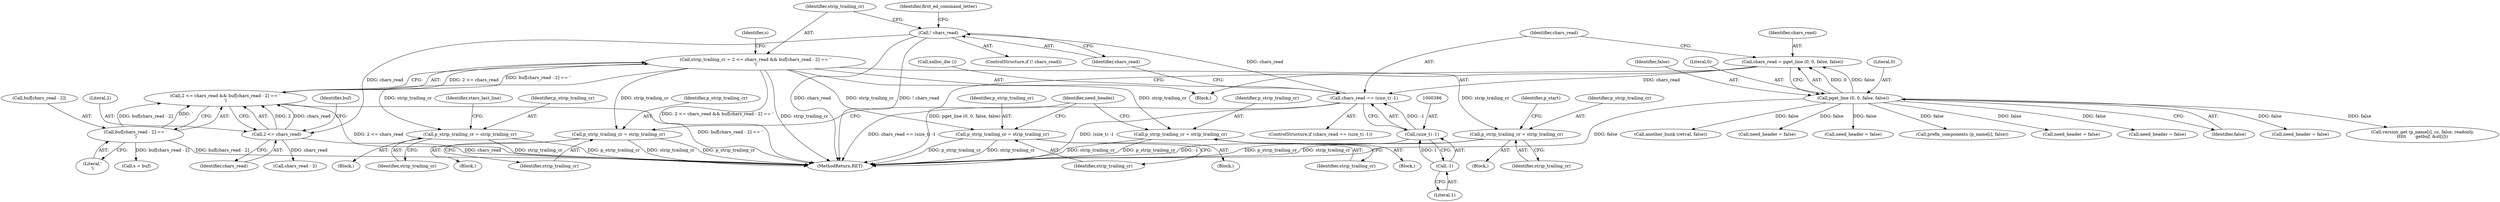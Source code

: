 digraph "0_savannah_f290f48a621867084884bfff87f8093c15195e6a@API" {
"1000424" [label="(Call,strip_trailing_cr = 2 <= chars_read && buf[chars_read - 2] == '\r')"];
"1000426" [label="(Call,2 <= chars_read && buf[chars_read - 2] == '\r')"];
"1000427" [label="(Call,2 <= chars_read)"];
"1000391" [label="(Call,! chars_read)"];
"1000383" [label="(Call,chars_read == (size_t) -1)"];
"1000375" [label="(Call,chars_read = pget_line (0, 0, false, false))"];
"1000377" [label="(Call,pget_line (0, 0, false, false))"];
"1000385" [label="(Call,(size_t) -1)"];
"1000387" [label="(Call,-1)"];
"1000430" [label="(Call,buf[chars_read - 2] == '\r')"];
"1000575" [label="(Call,p_strip_trailing_cr = strip_trailing_cr)"];
"1000634" [label="(Call,p_strip_trailing_cr = strip_trailing_cr)"];
"1000660" [label="(Call,p_strip_trailing_cr = strip_trailing_cr)"];
"1001204" [label="(Call,p_strip_trailing_cr = strip_trailing_cr)"];
"1001496" [label="(Call,p_strip_trailing_cr = strip_trailing_cr)"];
"1001205" [label="(Identifier,p_strip_trailing_cr)"];
"1000392" [label="(Identifier,chars_read)"];
"1000377" [label="(Call,pget_line (0, 0, false, false))"];
"1000424" [label="(Call,strip_trailing_cr = 2 <= chars_read && buf[chars_read - 2] == '\r')"];
"1000382" [label="(ControlStructure,if (chars_read == (size_t) -1))"];
"1002018" [label="(Call,prefix_components (p_name[i], false))"];
"1000662" [label="(Identifier,strip_trailing_cr)"];
"1000661" [label="(Identifier,p_strip_trailing_cr)"];
"1001206" [label="(Identifier,strip_trailing_cr)"];
"1001500" [label="(Identifier,p_start)"];
"1000604" [label="(Call,need_header = false)"];
"1000431" [label="(Call,buf[chars_read - 2])"];
"1000636" [label="(Identifier,strip_trailing_cr)"];
"1001181" [label="(Call,need_header = false)"];
"1000387" [label="(Call,-1)"];
"1001497" [label="(Identifier,p_strip_trailing_cr)"];
"1000384" [label="(Identifier,chars_read)"];
"1000425" [label="(Identifier,strip_trailing_cr)"];
"1000426" [label="(Call,2 <= chars_read && buf[chars_read - 2] == '\r')"];
"1000346" [label="(Block,)"];
"1000388" [label="(Literal,1)"];
"1000562" [label="(Block,)"];
"1000427" [label="(Call,2 <= chars_read)"];
"1002173" [label="(MethodReturn,RET)"];
"1000381" [label="(Identifier,false)"];
"1000657" [label="(Call,need_header = false)"];
"1001458" [label="(Block,)"];
"1000379" [label="(Literal,0)"];
"1000433" [label="(Call,chars_read - 2)"];
"1000383" [label="(Call,chars_read == (size_t) -1)"];
"1001498" [label="(Identifier,strip_trailing_cr)"];
"1000660" [label="(Call,p_strip_trailing_cr = strip_trailing_cr)"];
"1000436" [label="(Literal,'\r')"];
"1001899" [label="(Call,version_get (p_name[i], cs, false, readonly,\n\t\t\t\t\t       getbuf, &st[i]))"];
"1000429" [label="(Identifier,chars_read)"];
"1000380" [label="(Identifier,false)"];
"1001158" [label="(Block,)"];
"1000575" [label="(Call,p_strip_trailing_cr = strip_trailing_cr)"];
"1000378" [label="(Literal,0)"];
"1000428" [label="(Literal,2)"];
"1000438" [label="(Call,s = buf)"];
"1000635" [label="(Identifier,p_strip_trailing_cr)"];
"1000634" [label="(Call,p_strip_trailing_cr = strip_trailing_cr)"];
"1000432" [label="(Identifier,buf)"];
"1001536" [label="(Call,another_hunk (retval, false))"];
"1000375" [label="(Call,chars_read = pget_line (0, 0, false, false))"];
"1001208" [label="(Identifier,need_header)"];
"1000390" [label="(ControlStructure,if (! chars_read))"];
"1000852" [label="(Call,need_header = false)"];
"1001204" [label="(Call,p_strip_trailing_cr = strip_trailing_cr)"];
"1000385" [label="(Call,(size_t) -1)"];
"1000631" [label="(Call,need_header = false)"];
"1000643" [label="(Block,)"];
"1000613" [label="(Block,)"];
"1000581" [label="(Identifier,stars_last_line)"];
"1000376" [label="(Identifier,chars_read)"];
"1000389" [label="(Call,xalloc_die ())"];
"1000439" [label="(Identifier,s)"];
"1000576" [label="(Identifier,p_strip_trailing_cr)"];
"1000391" [label="(Call,! chars_read)"];
"1001496" [label="(Call,p_strip_trailing_cr = strip_trailing_cr)"];
"1000395" [label="(Identifier,first_ed_command_letter)"];
"1000577" [label="(Identifier,strip_trailing_cr)"];
"1000430" [label="(Call,buf[chars_read - 2] == '\r')"];
"1000424" -> "1000346"  [label="AST: "];
"1000424" -> "1000426"  [label="CFG: "];
"1000425" -> "1000424"  [label="AST: "];
"1000426" -> "1000424"  [label="AST: "];
"1000439" -> "1000424"  [label="CFG: "];
"1000424" -> "1002173"  [label="DDG: 2 <= chars_read && buf[chars_read - 2] == '\r'"];
"1000424" -> "1002173"  [label="DDG: strip_trailing_cr"];
"1000426" -> "1000424"  [label="DDG: 2 <= chars_read"];
"1000426" -> "1000424"  [label="DDG: buf[chars_read - 2] == '\r'"];
"1000424" -> "1000575"  [label="DDG: strip_trailing_cr"];
"1000424" -> "1000634"  [label="DDG: strip_trailing_cr"];
"1000424" -> "1000660"  [label="DDG: strip_trailing_cr"];
"1000424" -> "1001204"  [label="DDG: strip_trailing_cr"];
"1000424" -> "1001496"  [label="DDG: strip_trailing_cr"];
"1000426" -> "1000427"  [label="CFG: "];
"1000426" -> "1000430"  [label="CFG: "];
"1000427" -> "1000426"  [label="AST: "];
"1000430" -> "1000426"  [label="AST: "];
"1000426" -> "1002173"  [label="DDG: 2 <= chars_read"];
"1000426" -> "1002173"  [label="DDG: buf[chars_read - 2] == '\r'"];
"1000427" -> "1000426"  [label="DDG: 2"];
"1000427" -> "1000426"  [label="DDG: chars_read"];
"1000430" -> "1000426"  [label="DDG: buf[chars_read - 2]"];
"1000430" -> "1000426"  [label="DDG: '\r'"];
"1000427" -> "1000429"  [label="CFG: "];
"1000428" -> "1000427"  [label="AST: "];
"1000429" -> "1000427"  [label="AST: "];
"1000432" -> "1000427"  [label="CFG: "];
"1000427" -> "1002173"  [label="DDG: chars_read"];
"1000391" -> "1000427"  [label="DDG: chars_read"];
"1000427" -> "1000433"  [label="DDG: chars_read"];
"1000391" -> "1000390"  [label="AST: "];
"1000391" -> "1000392"  [label="CFG: "];
"1000392" -> "1000391"  [label="AST: "];
"1000395" -> "1000391"  [label="CFG: "];
"1000425" -> "1000391"  [label="CFG: "];
"1000391" -> "1002173"  [label="DDG: chars_read"];
"1000391" -> "1002173"  [label="DDG: ! chars_read"];
"1000383" -> "1000391"  [label="DDG: chars_read"];
"1000383" -> "1000382"  [label="AST: "];
"1000383" -> "1000385"  [label="CFG: "];
"1000384" -> "1000383"  [label="AST: "];
"1000385" -> "1000383"  [label="AST: "];
"1000389" -> "1000383"  [label="CFG: "];
"1000392" -> "1000383"  [label="CFG: "];
"1000383" -> "1002173"  [label="DDG: chars_read == (size_t) -1"];
"1000383" -> "1002173"  [label="DDG: (size_t) -1"];
"1000375" -> "1000383"  [label="DDG: chars_read"];
"1000385" -> "1000383"  [label="DDG: -1"];
"1000375" -> "1000346"  [label="AST: "];
"1000375" -> "1000377"  [label="CFG: "];
"1000376" -> "1000375"  [label="AST: "];
"1000377" -> "1000375"  [label="AST: "];
"1000384" -> "1000375"  [label="CFG: "];
"1000375" -> "1002173"  [label="DDG: pget_line (0, 0, false, false)"];
"1000377" -> "1000375"  [label="DDG: 0"];
"1000377" -> "1000375"  [label="DDG: false"];
"1000377" -> "1000381"  [label="CFG: "];
"1000378" -> "1000377"  [label="AST: "];
"1000379" -> "1000377"  [label="AST: "];
"1000380" -> "1000377"  [label="AST: "];
"1000381" -> "1000377"  [label="AST: "];
"1000377" -> "1002173"  [label="DDG: false"];
"1000377" -> "1000604"  [label="DDG: false"];
"1000377" -> "1000631"  [label="DDG: false"];
"1000377" -> "1000657"  [label="DDG: false"];
"1000377" -> "1000852"  [label="DDG: false"];
"1000377" -> "1001181"  [label="DDG: false"];
"1000377" -> "1001536"  [label="DDG: false"];
"1000377" -> "1001899"  [label="DDG: false"];
"1000377" -> "1002018"  [label="DDG: false"];
"1000385" -> "1000387"  [label="CFG: "];
"1000386" -> "1000385"  [label="AST: "];
"1000387" -> "1000385"  [label="AST: "];
"1000385" -> "1002173"  [label="DDG: -1"];
"1000387" -> "1000385"  [label="DDG: 1"];
"1000387" -> "1000388"  [label="CFG: "];
"1000388" -> "1000387"  [label="AST: "];
"1000430" -> "1000436"  [label="CFG: "];
"1000431" -> "1000430"  [label="AST: "];
"1000436" -> "1000430"  [label="AST: "];
"1000430" -> "1002173"  [label="DDG: buf[chars_read - 2]"];
"1000430" -> "1000438"  [label="DDG: buf[chars_read - 2]"];
"1000575" -> "1000562"  [label="AST: "];
"1000575" -> "1000577"  [label="CFG: "];
"1000576" -> "1000575"  [label="AST: "];
"1000577" -> "1000575"  [label="AST: "];
"1000581" -> "1000575"  [label="CFG: "];
"1000575" -> "1002173"  [label="DDG: strip_trailing_cr"];
"1000575" -> "1002173"  [label="DDG: p_strip_trailing_cr"];
"1000634" -> "1000613"  [label="AST: "];
"1000634" -> "1000636"  [label="CFG: "];
"1000635" -> "1000634"  [label="AST: "];
"1000636" -> "1000634"  [label="AST: "];
"1001208" -> "1000634"  [label="CFG: "];
"1000634" -> "1002173"  [label="DDG: p_strip_trailing_cr"];
"1000634" -> "1002173"  [label="DDG: strip_trailing_cr"];
"1000660" -> "1000643"  [label="AST: "];
"1000660" -> "1000662"  [label="CFG: "];
"1000661" -> "1000660"  [label="AST: "];
"1000662" -> "1000660"  [label="AST: "];
"1001208" -> "1000660"  [label="CFG: "];
"1000660" -> "1002173"  [label="DDG: p_strip_trailing_cr"];
"1000660" -> "1002173"  [label="DDG: strip_trailing_cr"];
"1001204" -> "1001158"  [label="AST: "];
"1001204" -> "1001206"  [label="CFG: "];
"1001205" -> "1001204"  [label="AST: "];
"1001206" -> "1001204"  [label="AST: "];
"1001208" -> "1001204"  [label="CFG: "];
"1001204" -> "1002173"  [label="DDG: p_strip_trailing_cr"];
"1001204" -> "1002173"  [label="DDG: strip_trailing_cr"];
"1001496" -> "1001458"  [label="AST: "];
"1001496" -> "1001498"  [label="CFG: "];
"1001497" -> "1001496"  [label="AST: "];
"1001498" -> "1001496"  [label="AST: "];
"1001500" -> "1001496"  [label="CFG: "];
"1001496" -> "1002173"  [label="DDG: p_strip_trailing_cr"];
"1001496" -> "1002173"  [label="DDG: strip_trailing_cr"];
}
